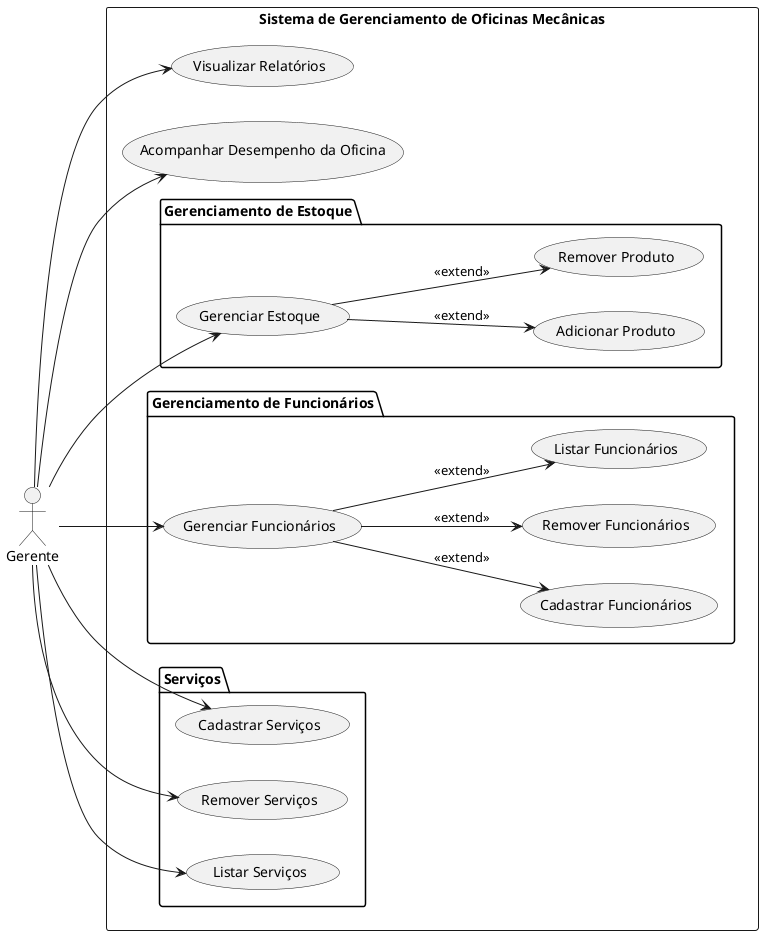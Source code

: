@startuml "Sistema de Gerenciamento de Oficinas Mecânicas"
left to right direction

:Gerente: as Gerente

rectangle "Sistema de Gerenciamento de Oficinas Mecânicas" {
  
  package "Gerenciamento de Estoque" {
    (Gerenciar Estoque) as gerenciar_estoque
    (Adicionar Produto) as adicionar_produto
    (Remover Produto) as remover_produto
  }
  
  package "Gerenciamento de Funcionários" {
    (Gerenciar Funcionários) as gerenciar_funcionarios
    (Cadastrar Funcionários) as cadastrar_funcionarios
    (Remover Funcionários) as remover_funcionarios
    (Listar Funcionários) as listar_funcionarios
  }

  package "Serviços" {
    (Cadastrar Serviços) as cadastrar_servicos
    (Remover Serviços) as remover_servicos
    (Listar Serviços) as listar_servicos
  }

  (Visualizar Relatórios) as visualizar_relatorios
  (Acompanhar Desempenho da Oficina) as acompanhar_desempenho_oficina
}

Gerente --> gerenciar_estoque
Gerente --> gerenciar_funcionarios
Gerente --> visualizar_relatorios
Gerente --> acompanhar_desempenho_oficina
Gerente --> cadastrar_servicos
Gerente --> remover_servicos
Gerente --> listar_servicos

gerenciar_estoque --> adicionar_produto : <<extend>>
gerenciar_estoque --> remover_produto : <<extend>>

gerenciar_funcionarios --> cadastrar_funcionarios : <<extend>>
gerenciar_funcionarios --> remover_funcionarios : <<extend>>
gerenciar_funcionarios --> listar_funcionarios : <<extend>>

@enduml
